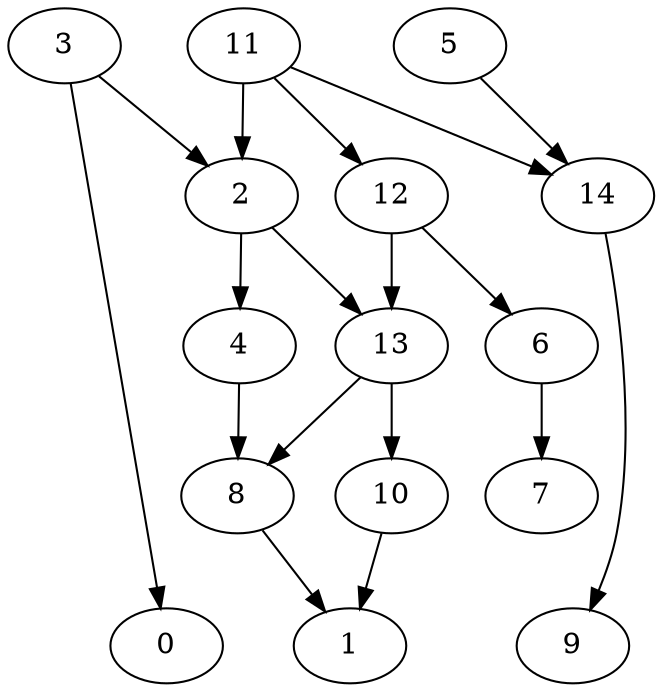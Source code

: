 digraph g {
0;
1;
2;
3;
4;
5;
6;
7;
8;
9;
10;
11;
12;
13;
14;
2 -> 13 [weight=0];
2 -> 4 [weight=0];
3 -> 2 [weight=0];
3 -> 0 [weight=0];
4 -> 8 [weight=0];
5 -> 14 [weight=0];
6 -> 7 [weight=0];
8 -> 1 [weight=0];
10 -> 1 [weight=0];
11 -> 12 [weight=0];
11 -> 14 [weight=0];
11 -> 2 [weight=0];
12 -> 13 [weight=0];
12 -> 6 [weight=0];
13 -> 8 [weight=0];
13 -> 10 [weight=0];
14 -> 9 [weight=0];
}
